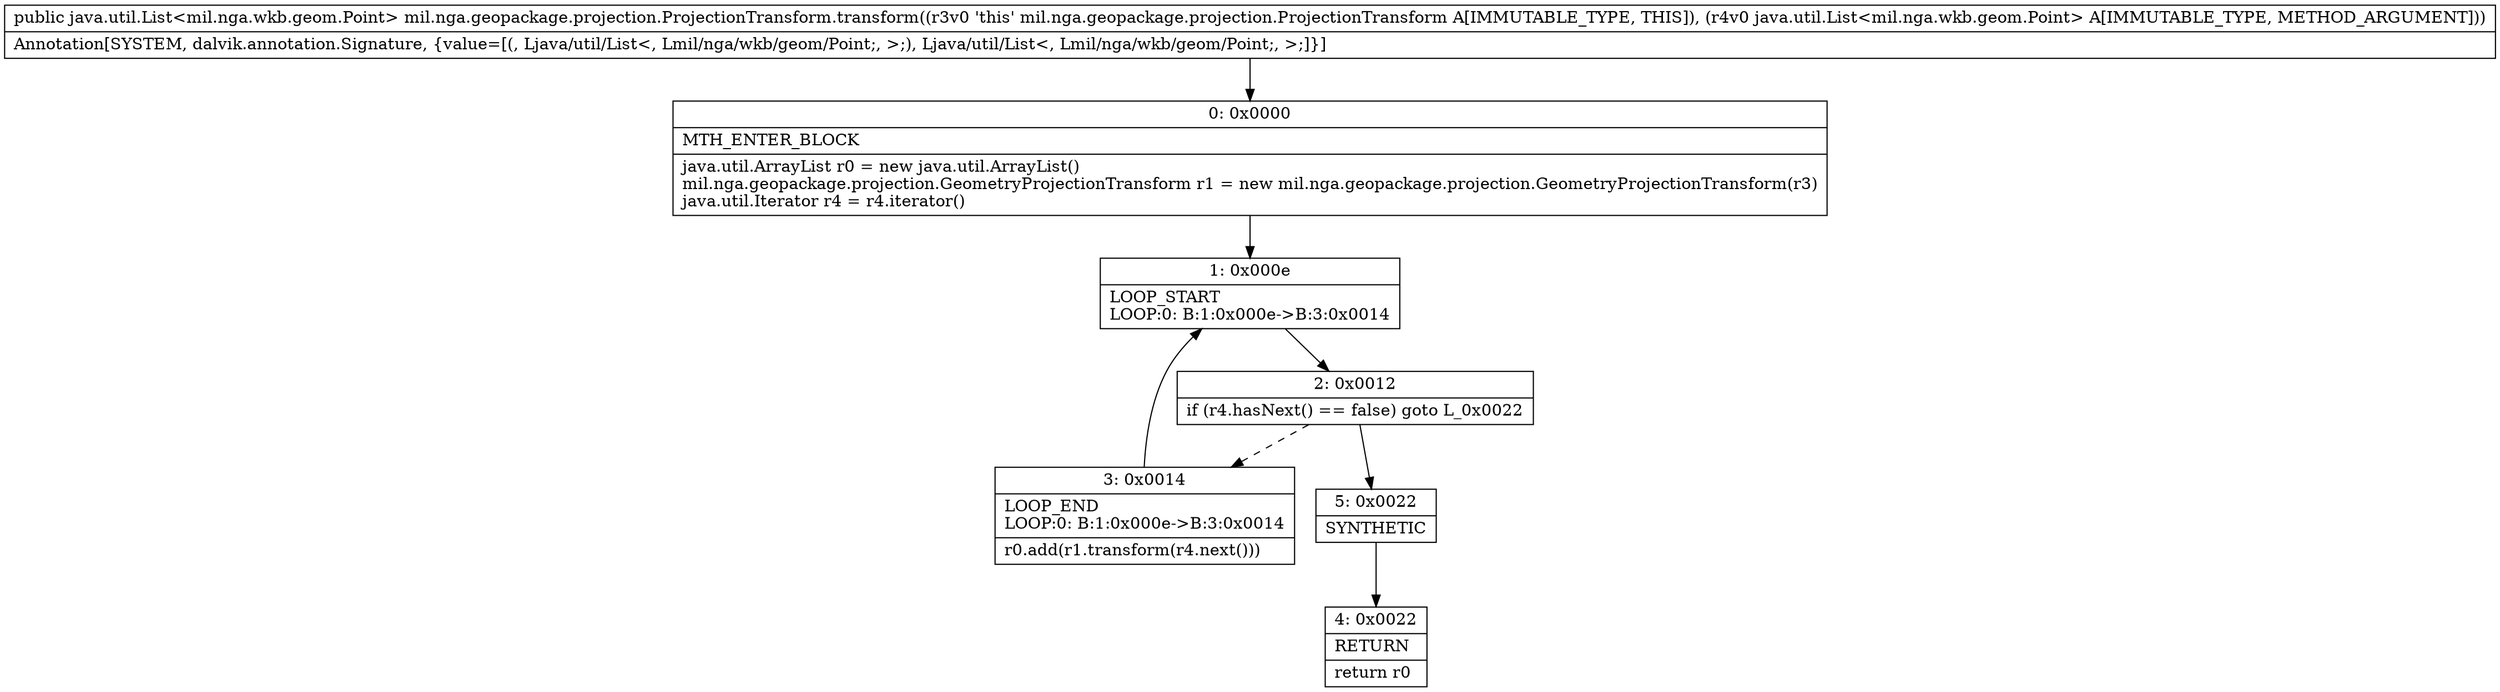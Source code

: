 digraph "CFG formil.nga.geopackage.projection.ProjectionTransform.transform(Ljava\/util\/List;)Ljava\/util\/List;" {
Node_0 [shape=record,label="{0\:\ 0x0000|MTH_ENTER_BLOCK\l|java.util.ArrayList r0 = new java.util.ArrayList()\lmil.nga.geopackage.projection.GeometryProjectionTransform r1 = new mil.nga.geopackage.projection.GeometryProjectionTransform(r3)\ljava.util.Iterator r4 = r4.iterator()\l}"];
Node_1 [shape=record,label="{1\:\ 0x000e|LOOP_START\lLOOP:0: B:1:0x000e\-\>B:3:0x0014\l}"];
Node_2 [shape=record,label="{2\:\ 0x0012|if (r4.hasNext() == false) goto L_0x0022\l}"];
Node_3 [shape=record,label="{3\:\ 0x0014|LOOP_END\lLOOP:0: B:1:0x000e\-\>B:3:0x0014\l|r0.add(r1.transform(r4.next()))\l}"];
Node_4 [shape=record,label="{4\:\ 0x0022|RETURN\l|return r0\l}"];
Node_5 [shape=record,label="{5\:\ 0x0022|SYNTHETIC\l}"];
MethodNode[shape=record,label="{public java.util.List\<mil.nga.wkb.geom.Point\> mil.nga.geopackage.projection.ProjectionTransform.transform((r3v0 'this' mil.nga.geopackage.projection.ProjectionTransform A[IMMUTABLE_TYPE, THIS]), (r4v0 java.util.List\<mil.nga.wkb.geom.Point\> A[IMMUTABLE_TYPE, METHOD_ARGUMENT]))  | Annotation[SYSTEM, dalvik.annotation.Signature, \{value=[(, Ljava\/util\/List\<, Lmil\/nga\/wkb\/geom\/Point;, \>;), Ljava\/util\/List\<, Lmil\/nga\/wkb\/geom\/Point;, \>;]\}]\l}"];
MethodNode -> Node_0;
Node_0 -> Node_1;
Node_1 -> Node_2;
Node_2 -> Node_3[style=dashed];
Node_2 -> Node_5;
Node_3 -> Node_1;
Node_5 -> Node_4;
}

